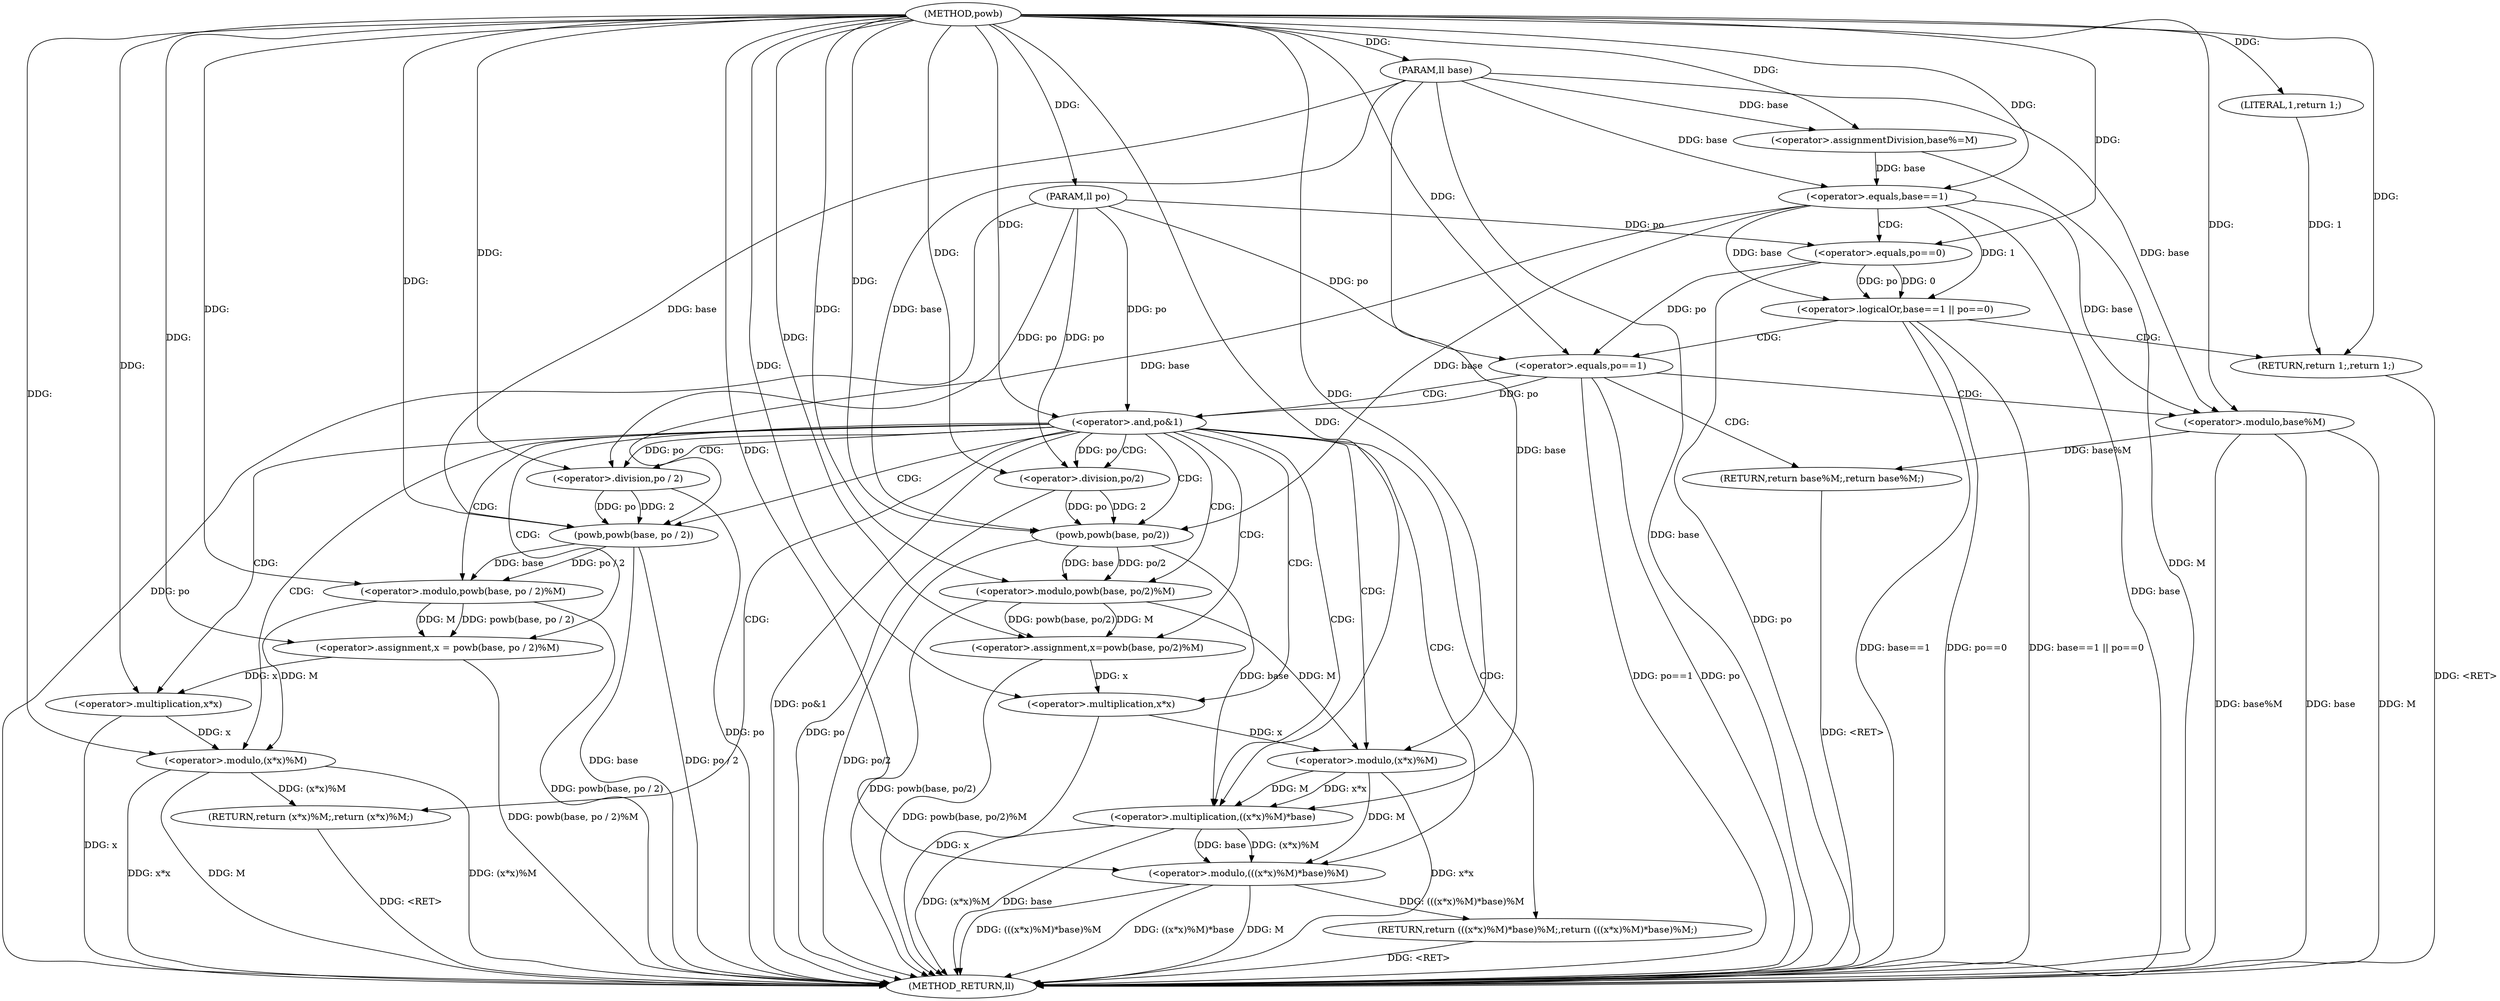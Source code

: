 digraph "powb" {  
"1000490" [label = "(METHOD,powb)" ]
"1000556" [label = "(METHOD_RETURN,ll)" ]
"1000491" [label = "(PARAM,ll base)" ]
"1000492" [label = "(PARAM,ll po)" ]
"1000494" [label = "(<operator>.assignmentDivision,base%=M)" ]
"1000541" [label = "(<operator>.assignment,x = powb(base, po / 2)%M)" ]
"1000550" [label = "(RETURN,return (x*x)%M;,return (x*x)%M;)" ]
"1000498" [label = "(<operator>.logicalOr,base==1 || po==0)" ]
"1000505" [label = "(RETURN,return 1;,return 1;)" ]
"1000508" [label = "(<operator>.equals,po==1)" ]
"1000511" [label = "(RETURN,return base%M;,return base%M;)" ]
"1000516" [label = "(<operator>.and,po&1)" ]
"1000551" [label = "(<operator>.modulo,(x*x)%M)" ]
"1000506" [label = "(LITERAL,1,return 1;)" ]
"1000512" [label = "(<operator>.modulo,base%M)" ]
"1000521" [label = "(<operator>.assignment,x=powb(base, po/2)%M)" ]
"1000530" [label = "(RETURN,return (((x*x)%M)*base)%M;,return (((x*x)%M)*base)%M;)" ]
"1000543" [label = "(<operator>.modulo,powb(base, po / 2)%M)" ]
"1000499" [label = "(<operator>.equals,base==1)" ]
"1000502" [label = "(<operator>.equals,po==0)" ]
"1000531" [label = "(<operator>.modulo,(((x*x)%M)*base)%M)" ]
"1000544" [label = "(powb,powb(base, po / 2))" ]
"1000552" [label = "(<operator>.multiplication,x*x)" ]
"1000523" [label = "(<operator>.modulo,powb(base, po/2)%M)" ]
"1000546" [label = "(<operator>.division,po / 2)" ]
"1000524" [label = "(powb,powb(base, po/2))" ]
"1000532" [label = "(<operator>.multiplication,((x*x)%M)*base)" ]
"1000526" [label = "(<operator>.division,po/2)" ]
"1000533" [label = "(<operator>.modulo,(x*x)%M)" ]
"1000534" [label = "(<operator>.multiplication,x*x)" ]
  "1000511" -> "1000556"  [ label = "DDG: <RET>"] 
  "1000505" -> "1000556"  [ label = "DDG: <RET>"] 
  "1000530" -> "1000556"  [ label = "DDG: <RET>"] 
  "1000550" -> "1000556"  [ label = "DDG: <RET>"] 
  "1000491" -> "1000556"  [ label = "DDG: base"] 
  "1000492" -> "1000556"  [ label = "DDG: po"] 
  "1000494" -> "1000556"  [ label = "DDG: M"] 
  "1000499" -> "1000556"  [ label = "DDG: base"] 
  "1000498" -> "1000556"  [ label = "DDG: base==1"] 
  "1000502" -> "1000556"  [ label = "DDG: po"] 
  "1000498" -> "1000556"  [ label = "DDG: po==0"] 
  "1000498" -> "1000556"  [ label = "DDG: base==1 || po==0"] 
  "1000508" -> "1000556"  [ label = "DDG: po"] 
  "1000508" -> "1000556"  [ label = "DDG: po==1"] 
  "1000516" -> "1000556"  [ label = "DDG: po&1"] 
  "1000544" -> "1000556"  [ label = "DDG: base"] 
  "1000546" -> "1000556"  [ label = "DDG: po"] 
  "1000544" -> "1000556"  [ label = "DDG: po / 2"] 
  "1000543" -> "1000556"  [ label = "DDG: powb(base, po / 2)"] 
  "1000541" -> "1000556"  [ label = "DDG: powb(base, po / 2)%M"] 
  "1000552" -> "1000556"  [ label = "DDG: x"] 
  "1000551" -> "1000556"  [ label = "DDG: x*x"] 
  "1000551" -> "1000556"  [ label = "DDG: M"] 
  "1000551" -> "1000556"  [ label = "DDG: (x*x)%M"] 
  "1000526" -> "1000556"  [ label = "DDG: po"] 
  "1000524" -> "1000556"  [ label = "DDG: po/2"] 
  "1000523" -> "1000556"  [ label = "DDG: powb(base, po/2)"] 
  "1000521" -> "1000556"  [ label = "DDG: powb(base, po/2)%M"] 
  "1000534" -> "1000556"  [ label = "DDG: x"] 
  "1000533" -> "1000556"  [ label = "DDG: x*x"] 
  "1000532" -> "1000556"  [ label = "DDG: (x*x)%M"] 
  "1000532" -> "1000556"  [ label = "DDG: base"] 
  "1000531" -> "1000556"  [ label = "DDG: ((x*x)%M)*base"] 
  "1000531" -> "1000556"  [ label = "DDG: M"] 
  "1000531" -> "1000556"  [ label = "DDG: (((x*x)%M)*base)%M"] 
  "1000512" -> "1000556"  [ label = "DDG: base"] 
  "1000512" -> "1000556"  [ label = "DDG: M"] 
  "1000512" -> "1000556"  [ label = "DDG: base%M"] 
  "1000490" -> "1000491"  [ label = "DDG: "] 
  "1000490" -> "1000492"  [ label = "DDG: "] 
  "1000490" -> "1000494"  [ label = "DDG: "] 
  "1000543" -> "1000541"  [ label = "DDG: powb(base, po / 2)"] 
  "1000543" -> "1000541"  [ label = "DDG: M"] 
  "1000551" -> "1000550"  [ label = "DDG: (x*x)%M"] 
  "1000491" -> "1000494"  [ label = "DDG: base"] 
  "1000506" -> "1000505"  [ label = "DDG: 1"] 
  "1000490" -> "1000505"  [ label = "DDG: "] 
  "1000512" -> "1000511"  [ label = "DDG: base%M"] 
  "1000490" -> "1000541"  [ label = "DDG: "] 
  "1000499" -> "1000498"  [ label = "DDG: base"] 
  "1000499" -> "1000498"  [ label = "DDG: 1"] 
  "1000502" -> "1000498"  [ label = "DDG: 0"] 
  "1000502" -> "1000498"  [ label = "DDG: po"] 
  "1000490" -> "1000506"  [ label = "DDG: "] 
  "1000502" -> "1000508"  [ label = "DDG: po"] 
  "1000492" -> "1000508"  [ label = "DDG: po"] 
  "1000490" -> "1000508"  [ label = "DDG: "] 
  "1000508" -> "1000516"  [ label = "DDG: po"] 
  "1000492" -> "1000516"  [ label = "DDG: po"] 
  "1000490" -> "1000516"  [ label = "DDG: "] 
  "1000523" -> "1000521"  [ label = "DDG: powb(base, po/2)"] 
  "1000523" -> "1000521"  [ label = "DDG: M"] 
  "1000531" -> "1000530"  [ label = "DDG: (((x*x)%M)*base)%M"] 
  "1000544" -> "1000543"  [ label = "DDG: base"] 
  "1000544" -> "1000543"  [ label = "DDG: po / 2"] 
  "1000490" -> "1000543"  [ label = "DDG: "] 
  "1000552" -> "1000551"  [ label = "DDG: x"] 
  "1000543" -> "1000551"  [ label = "DDG: M"] 
  "1000490" -> "1000551"  [ label = "DDG: "] 
  "1000494" -> "1000499"  [ label = "DDG: base"] 
  "1000491" -> "1000499"  [ label = "DDG: base"] 
  "1000490" -> "1000499"  [ label = "DDG: "] 
  "1000492" -> "1000502"  [ label = "DDG: po"] 
  "1000490" -> "1000502"  [ label = "DDG: "] 
  "1000499" -> "1000512"  [ label = "DDG: base"] 
  "1000491" -> "1000512"  [ label = "DDG: base"] 
  "1000490" -> "1000512"  [ label = "DDG: "] 
  "1000490" -> "1000521"  [ label = "DDG: "] 
  "1000499" -> "1000544"  [ label = "DDG: base"] 
  "1000491" -> "1000544"  [ label = "DDG: base"] 
  "1000490" -> "1000544"  [ label = "DDG: "] 
  "1000546" -> "1000544"  [ label = "DDG: 2"] 
  "1000546" -> "1000544"  [ label = "DDG: po"] 
  "1000541" -> "1000552"  [ label = "DDG: x"] 
  "1000490" -> "1000552"  [ label = "DDG: "] 
  "1000524" -> "1000523"  [ label = "DDG: po/2"] 
  "1000524" -> "1000523"  [ label = "DDG: base"] 
  "1000490" -> "1000523"  [ label = "DDG: "] 
  "1000532" -> "1000531"  [ label = "DDG: (x*x)%M"] 
  "1000532" -> "1000531"  [ label = "DDG: base"] 
  "1000533" -> "1000531"  [ label = "DDG: M"] 
  "1000490" -> "1000531"  [ label = "DDG: "] 
  "1000516" -> "1000546"  [ label = "DDG: po"] 
  "1000492" -> "1000546"  [ label = "DDG: po"] 
  "1000490" -> "1000546"  [ label = "DDG: "] 
  "1000499" -> "1000524"  [ label = "DDG: base"] 
  "1000491" -> "1000524"  [ label = "DDG: base"] 
  "1000490" -> "1000524"  [ label = "DDG: "] 
  "1000526" -> "1000524"  [ label = "DDG: 2"] 
  "1000526" -> "1000524"  [ label = "DDG: po"] 
  "1000533" -> "1000532"  [ label = "DDG: M"] 
  "1000533" -> "1000532"  [ label = "DDG: x*x"] 
  "1000524" -> "1000532"  [ label = "DDG: base"] 
  "1000491" -> "1000532"  [ label = "DDG: base"] 
  "1000490" -> "1000532"  [ label = "DDG: "] 
  "1000516" -> "1000526"  [ label = "DDG: po"] 
  "1000492" -> "1000526"  [ label = "DDG: po"] 
  "1000490" -> "1000526"  [ label = "DDG: "] 
  "1000534" -> "1000533"  [ label = "DDG: x"] 
  "1000523" -> "1000533"  [ label = "DDG: M"] 
  "1000490" -> "1000533"  [ label = "DDG: "] 
  "1000521" -> "1000534"  [ label = "DDG: x"] 
  "1000490" -> "1000534"  [ label = "DDG: "] 
  "1000498" -> "1000508"  [ label = "CDG: "] 
  "1000498" -> "1000505"  [ label = "CDG: "] 
  "1000508" -> "1000512"  [ label = "CDG: "] 
  "1000508" -> "1000516"  [ label = "CDG: "] 
  "1000508" -> "1000511"  [ label = "CDG: "] 
  "1000516" -> "1000530"  [ label = "CDG: "] 
  "1000516" -> "1000521"  [ label = "CDG: "] 
  "1000516" -> "1000550"  [ label = "CDG: "] 
  "1000516" -> "1000526"  [ label = "CDG: "] 
  "1000516" -> "1000532"  [ label = "CDG: "] 
  "1000516" -> "1000541"  [ label = "CDG: "] 
  "1000516" -> "1000533"  [ label = "CDG: "] 
  "1000516" -> "1000543"  [ label = "CDG: "] 
  "1000516" -> "1000524"  [ label = "CDG: "] 
  "1000516" -> "1000544"  [ label = "CDG: "] 
  "1000516" -> "1000523"  [ label = "CDG: "] 
  "1000516" -> "1000546"  [ label = "CDG: "] 
  "1000516" -> "1000551"  [ label = "CDG: "] 
  "1000516" -> "1000552"  [ label = "CDG: "] 
  "1000516" -> "1000531"  [ label = "CDG: "] 
  "1000516" -> "1000534"  [ label = "CDG: "] 
  "1000499" -> "1000502"  [ label = "CDG: "] 
}
